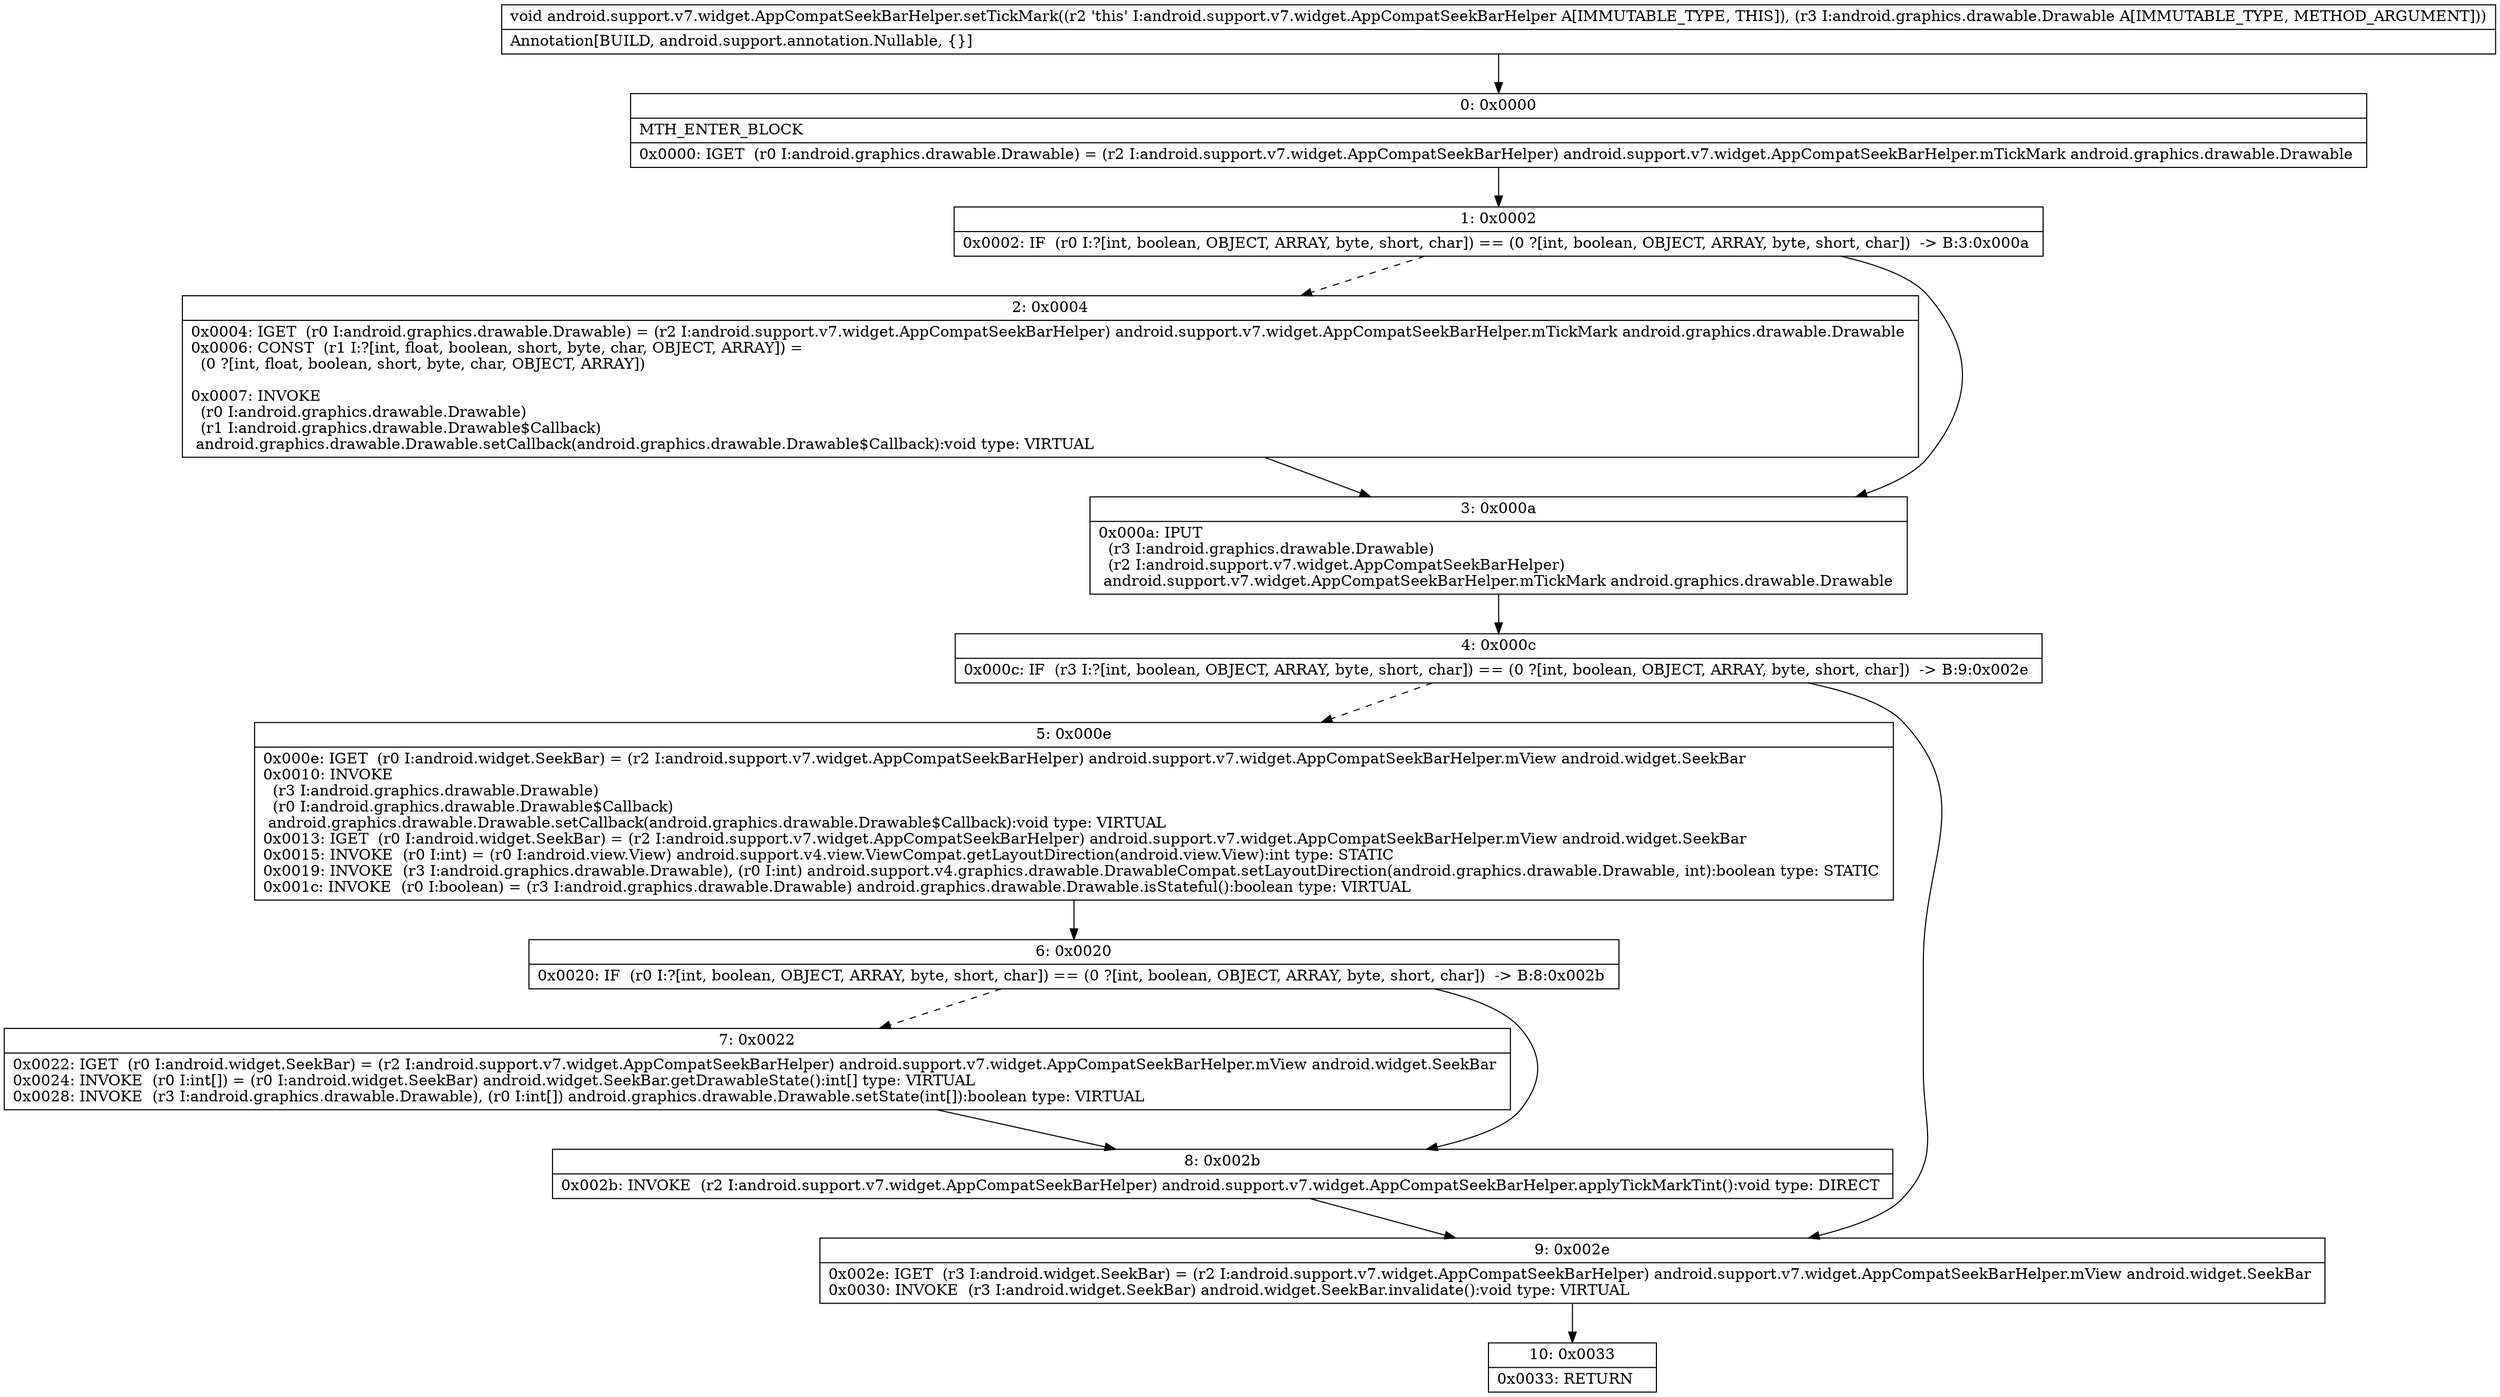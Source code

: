 digraph "CFG forandroid.support.v7.widget.AppCompatSeekBarHelper.setTickMark(Landroid\/graphics\/drawable\/Drawable;)V" {
Node_0 [shape=record,label="{0\:\ 0x0000|MTH_ENTER_BLOCK\l|0x0000: IGET  (r0 I:android.graphics.drawable.Drawable) = (r2 I:android.support.v7.widget.AppCompatSeekBarHelper) android.support.v7.widget.AppCompatSeekBarHelper.mTickMark android.graphics.drawable.Drawable \l}"];
Node_1 [shape=record,label="{1\:\ 0x0002|0x0002: IF  (r0 I:?[int, boolean, OBJECT, ARRAY, byte, short, char]) == (0 ?[int, boolean, OBJECT, ARRAY, byte, short, char])  \-\> B:3:0x000a \l}"];
Node_2 [shape=record,label="{2\:\ 0x0004|0x0004: IGET  (r0 I:android.graphics.drawable.Drawable) = (r2 I:android.support.v7.widget.AppCompatSeekBarHelper) android.support.v7.widget.AppCompatSeekBarHelper.mTickMark android.graphics.drawable.Drawable \l0x0006: CONST  (r1 I:?[int, float, boolean, short, byte, char, OBJECT, ARRAY]) = \l  (0 ?[int, float, boolean, short, byte, char, OBJECT, ARRAY])\l \l0x0007: INVOKE  \l  (r0 I:android.graphics.drawable.Drawable)\l  (r1 I:android.graphics.drawable.Drawable$Callback)\l android.graphics.drawable.Drawable.setCallback(android.graphics.drawable.Drawable$Callback):void type: VIRTUAL \l}"];
Node_3 [shape=record,label="{3\:\ 0x000a|0x000a: IPUT  \l  (r3 I:android.graphics.drawable.Drawable)\l  (r2 I:android.support.v7.widget.AppCompatSeekBarHelper)\l android.support.v7.widget.AppCompatSeekBarHelper.mTickMark android.graphics.drawable.Drawable \l}"];
Node_4 [shape=record,label="{4\:\ 0x000c|0x000c: IF  (r3 I:?[int, boolean, OBJECT, ARRAY, byte, short, char]) == (0 ?[int, boolean, OBJECT, ARRAY, byte, short, char])  \-\> B:9:0x002e \l}"];
Node_5 [shape=record,label="{5\:\ 0x000e|0x000e: IGET  (r0 I:android.widget.SeekBar) = (r2 I:android.support.v7.widget.AppCompatSeekBarHelper) android.support.v7.widget.AppCompatSeekBarHelper.mView android.widget.SeekBar \l0x0010: INVOKE  \l  (r3 I:android.graphics.drawable.Drawable)\l  (r0 I:android.graphics.drawable.Drawable$Callback)\l android.graphics.drawable.Drawable.setCallback(android.graphics.drawable.Drawable$Callback):void type: VIRTUAL \l0x0013: IGET  (r0 I:android.widget.SeekBar) = (r2 I:android.support.v7.widget.AppCompatSeekBarHelper) android.support.v7.widget.AppCompatSeekBarHelper.mView android.widget.SeekBar \l0x0015: INVOKE  (r0 I:int) = (r0 I:android.view.View) android.support.v4.view.ViewCompat.getLayoutDirection(android.view.View):int type: STATIC \l0x0019: INVOKE  (r3 I:android.graphics.drawable.Drawable), (r0 I:int) android.support.v4.graphics.drawable.DrawableCompat.setLayoutDirection(android.graphics.drawable.Drawable, int):boolean type: STATIC \l0x001c: INVOKE  (r0 I:boolean) = (r3 I:android.graphics.drawable.Drawable) android.graphics.drawable.Drawable.isStateful():boolean type: VIRTUAL \l}"];
Node_6 [shape=record,label="{6\:\ 0x0020|0x0020: IF  (r0 I:?[int, boolean, OBJECT, ARRAY, byte, short, char]) == (0 ?[int, boolean, OBJECT, ARRAY, byte, short, char])  \-\> B:8:0x002b \l}"];
Node_7 [shape=record,label="{7\:\ 0x0022|0x0022: IGET  (r0 I:android.widget.SeekBar) = (r2 I:android.support.v7.widget.AppCompatSeekBarHelper) android.support.v7.widget.AppCompatSeekBarHelper.mView android.widget.SeekBar \l0x0024: INVOKE  (r0 I:int[]) = (r0 I:android.widget.SeekBar) android.widget.SeekBar.getDrawableState():int[] type: VIRTUAL \l0x0028: INVOKE  (r3 I:android.graphics.drawable.Drawable), (r0 I:int[]) android.graphics.drawable.Drawable.setState(int[]):boolean type: VIRTUAL \l}"];
Node_8 [shape=record,label="{8\:\ 0x002b|0x002b: INVOKE  (r2 I:android.support.v7.widget.AppCompatSeekBarHelper) android.support.v7.widget.AppCompatSeekBarHelper.applyTickMarkTint():void type: DIRECT \l}"];
Node_9 [shape=record,label="{9\:\ 0x002e|0x002e: IGET  (r3 I:android.widget.SeekBar) = (r2 I:android.support.v7.widget.AppCompatSeekBarHelper) android.support.v7.widget.AppCompatSeekBarHelper.mView android.widget.SeekBar \l0x0030: INVOKE  (r3 I:android.widget.SeekBar) android.widget.SeekBar.invalidate():void type: VIRTUAL \l}"];
Node_10 [shape=record,label="{10\:\ 0x0033|0x0033: RETURN   \l}"];
MethodNode[shape=record,label="{void android.support.v7.widget.AppCompatSeekBarHelper.setTickMark((r2 'this' I:android.support.v7.widget.AppCompatSeekBarHelper A[IMMUTABLE_TYPE, THIS]), (r3 I:android.graphics.drawable.Drawable A[IMMUTABLE_TYPE, METHOD_ARGUMENT]))  | Annotation[BUILD, android.support.annotation.Nullable, \{\}]\l}"];
MethodNode -> Node_0;
Node_0 -> Node_1;
Node_1 -> Node_2[style=dashed];
Node_1 -> Node_3;
Node_2 -> Node_3;
Node_3 -> Node_4;
Node_4 -> Node_5[style=dashed];
Node_4 -> Node_9;
Node_5 -> Node_6;
Node_6 -> Node_7[style=dashed];
Node_6 -> Node_8;
Node_7 -> Node_8;
Node_8 -> Node_9;
Node_9 -> Node_10;
}

